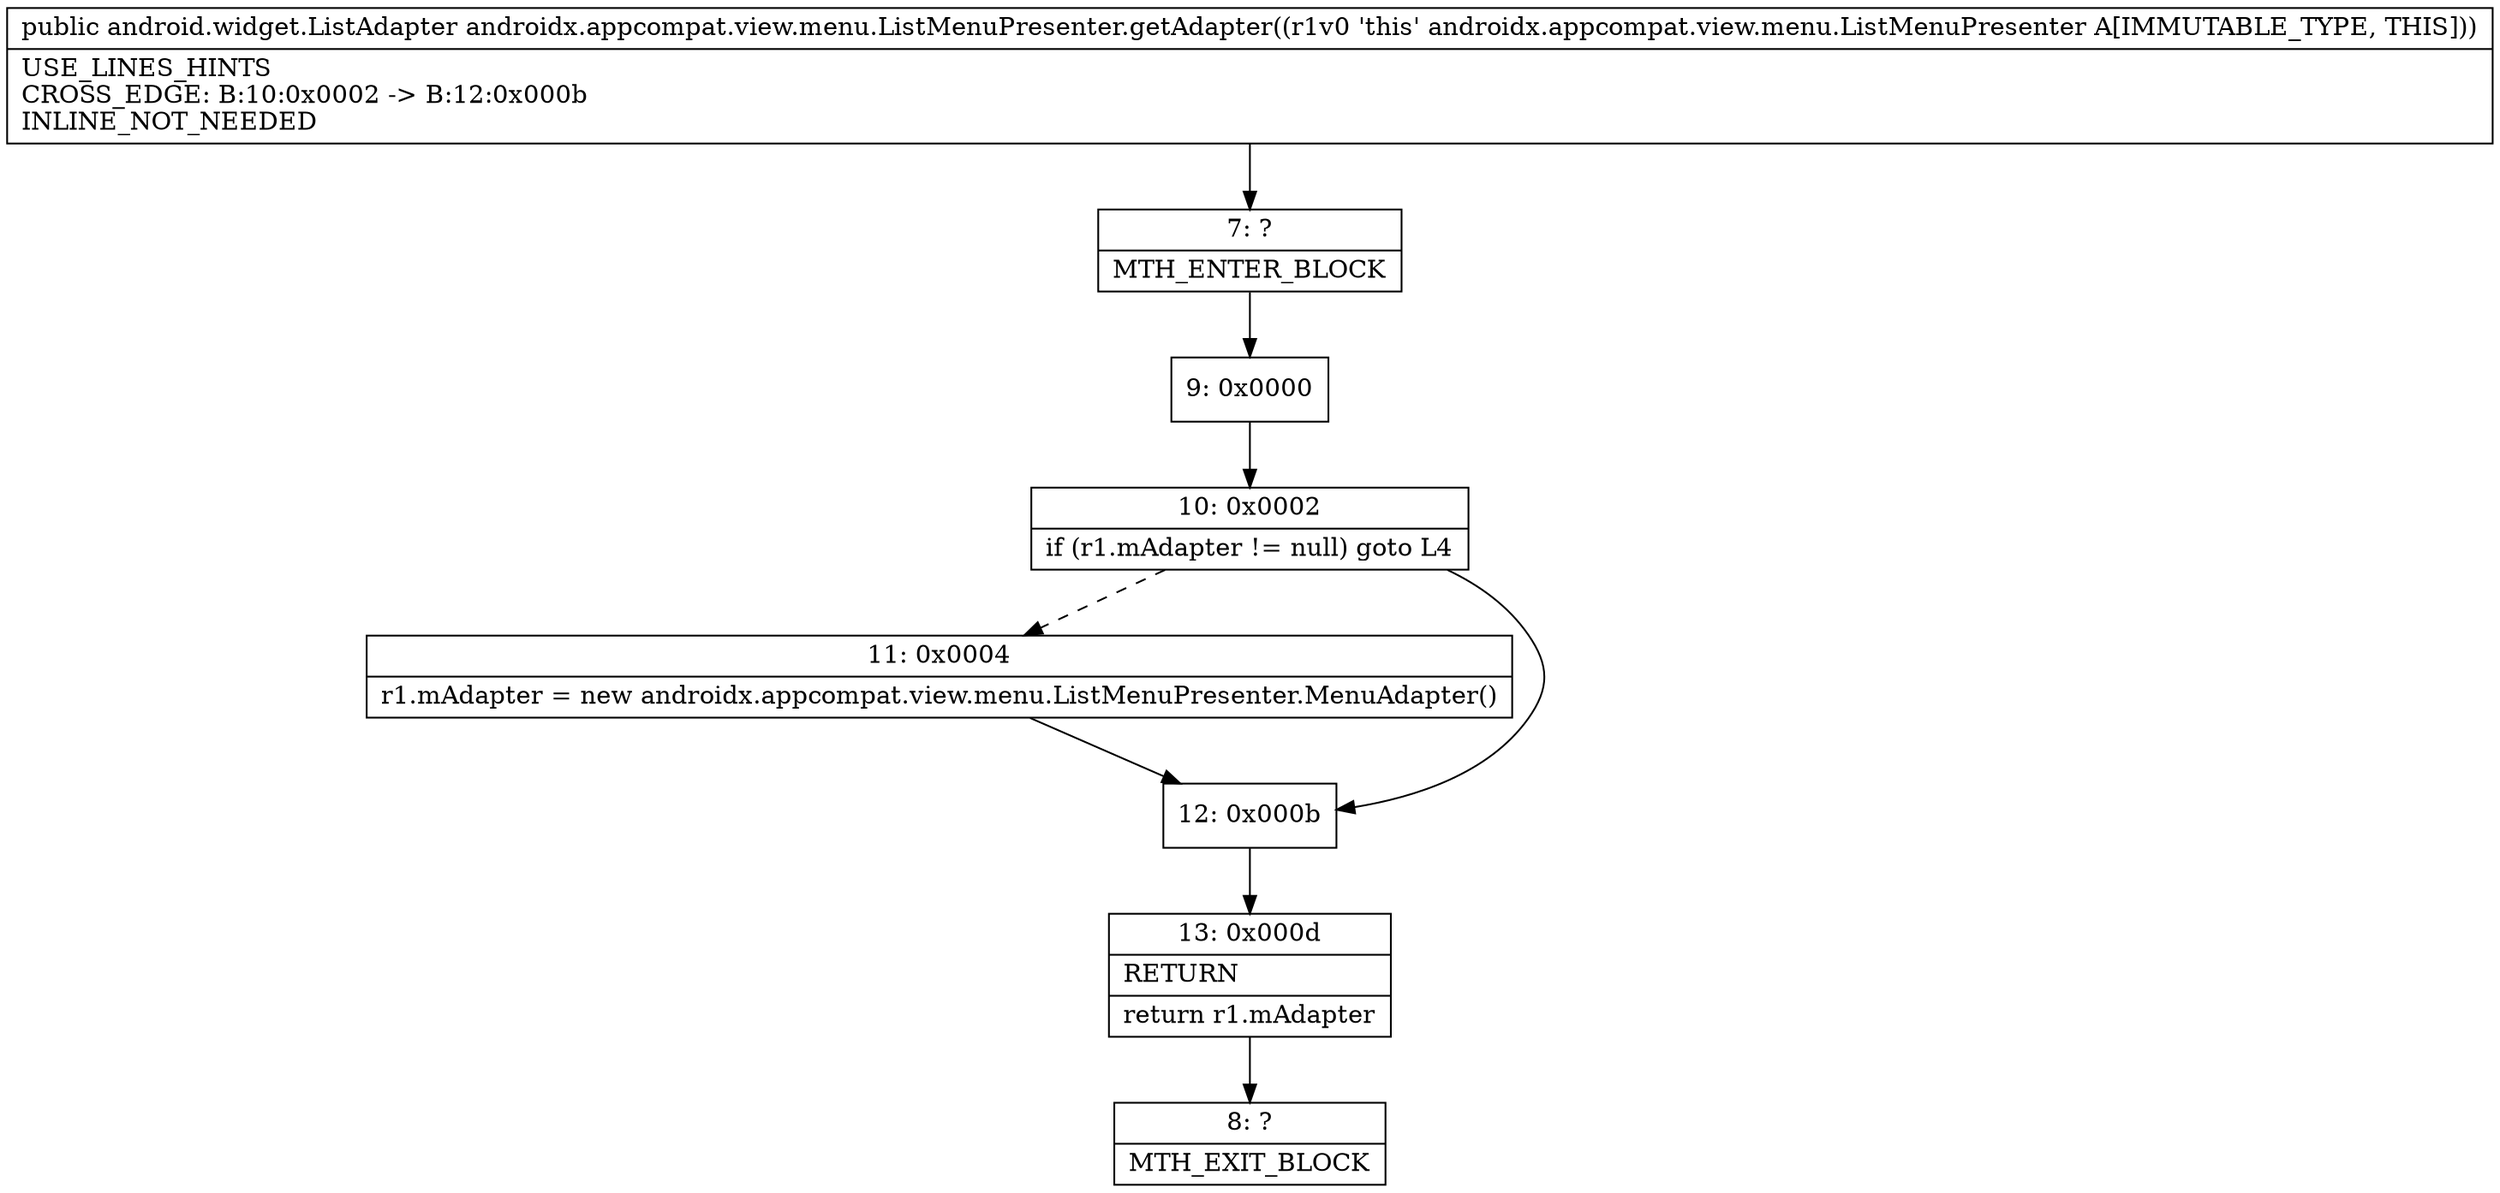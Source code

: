 digraph "CFG forandroidx.appcompat.view.menu.ListMenuPresenter.getAdapter()Landroid\/widget\/ListAdapter;" {
Node_7 [shape=record,label="{7\:\ ?|MTH_ENTER_BLOCK\l}"];
Node_9 [shape=record,label="{9\:\ 0x0000}"];
Node_10 [shape=record,label="{10\:\ 0x0002|if (r1.mAdapter != null) goto L4\l}"];
Node_11 [shape=record,label="{11\:\ 0x0004|r1.mAdapter = new androidx.appcompat.view.menu.ListMenuPresenter.MenuAdapter()\l}"];
Node_12 [shape=record,label="{12\:\ 0x000b}"];
Node_13 [shape=record,label="{13\:\ 0x000d|RETURN\l|return r1.mAdapter\l}"];
Node_8 [shape=record,label="{8\:\ ?|MTH_EXIT_BLOCK\l}"];
MethodNode[shape=record,label="{public android.widget.ListAdapter androidx.appcompat.view.menu.ListMenuPresenter.getAdapter((r1v0 'this' androidx.appcompat.view.menu.ListMenuPresenter A[IMMUTABLE_TYPE, THIS]))  | USE_LINES_HINTS\lCROSS_EDGE: B:10:0x0002 \-\> B:12:0x000b\lINLINE_NOT_NEEDED\l}"];
MethodNode -> Node_7;Node_7 -> Node_9;
Node_9 -> Node_10;
Node_10 -> Node_11[style=dashed];
Node_10 -> Node_12;
Node_11 -> Node_12;
Node_12 -> Node_13;
Node_13 -> Node_8;
}

